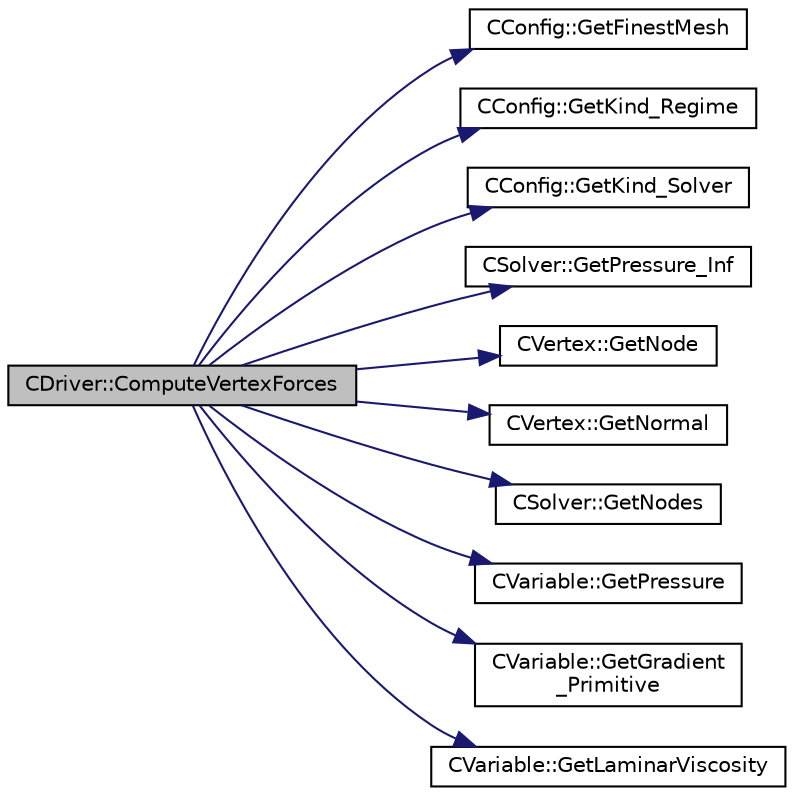 digraph "CDriver::ComputeVertexForces"
{
  edge [fontname="Helvetica",fontsize="10",labelfontname="Helvetica",labelfontsize="10"];
  node [fontname="Helvetica",fontsize="10",shape=record];
  rankdir="LR";
  Node683 [label="CDriver::ComputeVertexForces",height=0.2,width=0.4,color="black", fillcolor="grey75", style="filled", fontcolor="black"];
  Node683 -> Node684 [color="midnightblue",fontsize="10",style="solid",fontname="Helvetica"];
  Node684 [label="CConfig::GetFinestMesh",height=0.2,width=0.4,color="black", fillcolor="white", style="filled",URL="$class_c_config.html#af34d9f3a4cd6ac06a8f2862efad97a27",tooltip="Get the index of the finest grid. "];
  Node683 -> Node685 [color="midnightblue",fontsize="10",style="solid",fontname="Helvetica"];
  Node685 [label="CConfig::GetKind_Regime",height=0.2,width=0.4,color="black", fillcolor="white", style="filled",URL="$class_c_config.html#a66ca7e620390a81cd49cd0a00716128e",tooltip="Governing equations of the flow (it can be different from the run time equation). ..."];
  Node683 -> Node686 [color="midnightblue",fontsize="10",style="solid",fontname="Helvetica"];
  Node686 [label="CConfig::GetKind_Solver",height=0.2,width=0.4,color="black", fillcolor="white", style="filled",URL="$class_c_config.html#a0e2628fc803f14ec6179427ee02e8655",tooltip="Governing equations of the flow (it can be different from the run time equation). ..."];
  Node683 -> Node687 [color="midnightblue",fontsize="10",style="solid",fontname="Helvetica"];
  Node687 [label="CSolver::GetPressure_Inf",height=0.2,width=0.4,color="black", fillcolor="white", style="filled",URL="$class_c_solver.html#afeaf42e0257b9b7e1bab7d090b44282f",tooltip="A virtual member. "];
  Node683 -> Node688 [color="midnightblue",fontsize="10",style="solid",fontname="Helvetica"];
  Node688 [label="CVertex::GetNode",height=0.2,width=0.4,color="black", fillcolor="white", style="filled",URL="$class_c_vertex.html#a95c513bf927464157ed96b6c79779a1f",tooltip="Get the node of the vertex. "];
  Node683 -> Node689 [color="midnightblue",fontsize="10",style="solid",fontname="Helvetica"];
  Node689 [label="CVertex::GetNormal",height=0.2,width=0.4,color="black", fillcolor="white", style="filled",URL="$class_c_vertex.html#a0d289163c6f3384822fcb9ae86fc1c39",tooltip="Copy the the normal vector of a face. "];
  Node683 -> Node690 [color="midnightblue",fontsize="10",style="solid",fontname="Helvetica"];
  Node690 [label="CSolver::GetNodes",height=0.2,width=0.4,color="black", fillcolor="white", style="filled",URL="$class_c_solver.html#af3198e52a2ea377bb765647b5e697197",tooltip="Allow outside access to the nodes of the solver, containing conservatives, primitives, etc. "];
  Node683 -> Node691 [color="midnightblue",fontsize="10",style="solid",fontname="Helvetica"];
  Node691 [label="CVariable::GetPressure",height=0.2,width=0.4,color="black", fillcolor="white", style="filled",URL="$class_c_variable.html#ad08820234eeedeb13105e603af2c67ad",tooltip="A virtual member. "];
  Node683 -> Node692 [color="midnightblue",fontsize="10",style="solid",fontname="Helvetica"];
  Node692 [label="CVariable::GetGradient\l_Primitive",height=0.2,width=0.4,color="black", fillcolor="white", style="filled",URL="$class_c_variable.html#a8b7f4e020a837b1fe639e8d875f964d5",tooltip="A virtual member. "];
  Node683 -> Node693 [color="midnightblue",fontsize="10",style="solid",fontname="Helvetica"];
  Node693 [label="CVariable::GetLaminarViscosity",height=0.2,width=0.4,color="black", fillcolor="white", style="filled",URL="$class_c_variable.html#a0acbe55ca86de2c0205ae921193e9e95",tooltip="A virtual member. "];
}
